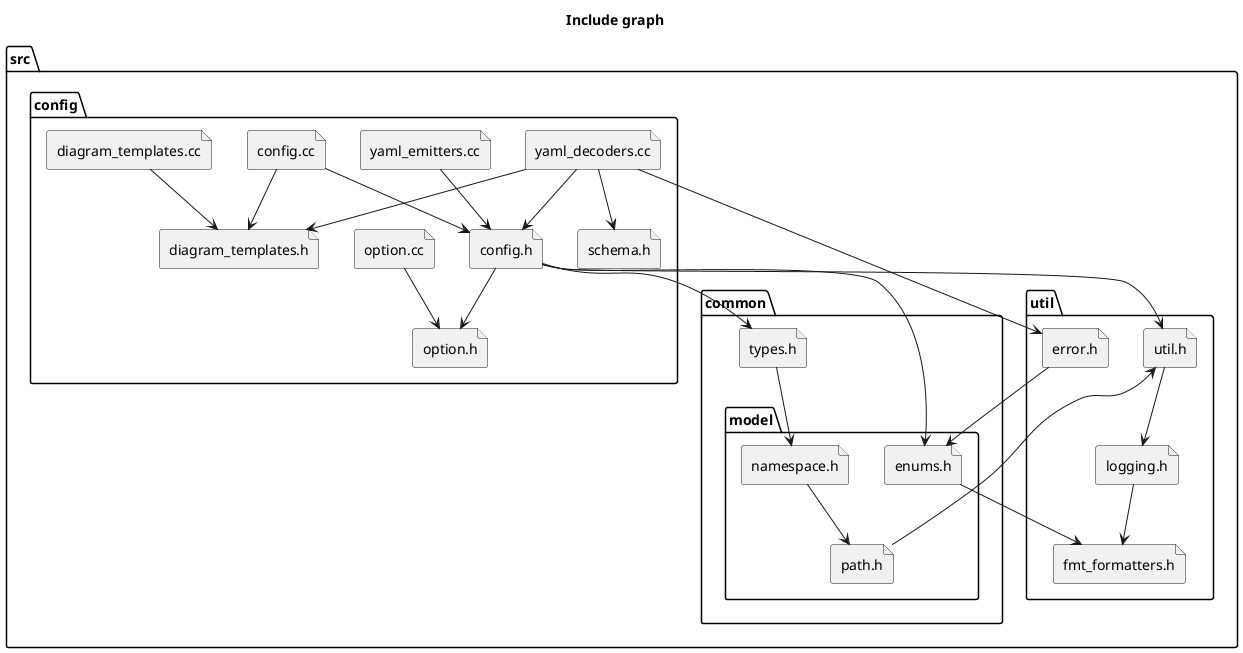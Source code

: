@startuml
title Include graph
folder "src" as C_0011100957978370531577 {
folder "config" as C_0006410245235976671199 {
file "config.cc" as C_0015079445126862667482 [[{config.cc}]]
file "config.h" as C_0012140013982476589918 [[{config.h}]]
file "option.h" as C_0002545126248170020497 [[{option.h}]]
file "diagram_templates.h" as C_0009474769160410159032 [[{diagram_templates.h}]]
file "yaml_decoders.cc" as C_0000850977248882698993 [[{yaml_decoders.cc}]]
file "schema.h" as C_0013560060108228197304 [[{schema.h}]]
file "diagram_templates.cc" as C_0008629439082178352935 [[{diagram_templates.cc}]]
file "option.cc" as C_0001520455994560399278 [[{option.cc}]]
file "yaml_emitters.cc" as C_0010647698635028726129 [[{yaml_emitters.cc}]]
}
folder "common" as C_0000104943970053505636 {
folder "model" as C_0015093366486862577796 {
file "enums.h" as C_0009388434743451459542 [[{enums.h}]]
file "namespace.h" as C_0000255852889039832162 [[{namespace.h}]]
file "path.h" as C_0003368630512743138441 [[{path.h}]]
}
file "types.h" as C_0011896277980381595836 [[{types.h}]]
}
folder "util" as C_0014145132412893887777 {
file "fmt_formatters.h" as C_0001506908138452400189 [[{fmt_formatters.h}]]
file "util.h" as C_0015818096269110849716 [[{util.h}]]
file "logging.h" as C_0000181420260258778140 [[{logging.h}]]
file "error.h" as C_0008683420888540374207 [[{error.h}]]
}
}
C_0015079445126862667482 --> C_0012140013982476589918
C_0015079445126862667482 --> C_0009474769160410159032
C_0012140013982476589918 --> C_0009388434743451459542
C_0012140013982476589918 --> C_0011896277980381595836
C_0012140013982476589918 --> C_0002545126248170020497
C_0012140013982476589918 --> C_0015818096269110849716
C_0000850977248882698993 --> C_0012140013982476589918
C_0000850977248882698993 --> C_0009474769160410159032
C_0000850977248882698993 --> C_0013560060108228197304
C_0000850977248882698993 --> C_0008683420888540374207
C_0008629439082178352935 --> C_0009474769160410159032
C_0001520455994560399278 --> C_0002545126248170020497
C_0010647698635028726129 --> C_0012140013982476589918
C_0009388434743451459542 --> C_0001506908138452400189
C_0000255852889039832162 --> C_0003368630512743138441
C_0003368630512743138441 --> C_0015818096269110849716
C_0011896277980381595836 --> C_0000255852889039832162
C_0015818096269110849716 --> C_0000181420260258778140
C_0000181420260258778140 --> C_0001506908138452400189
C_0008683420888540374207 --> C_0009388434743451459542

'Generated with clang-uml, version 0.6.1
'LLVM version Ubuntu clang version 19.1.1 (1ubuntu1)
@enduml
